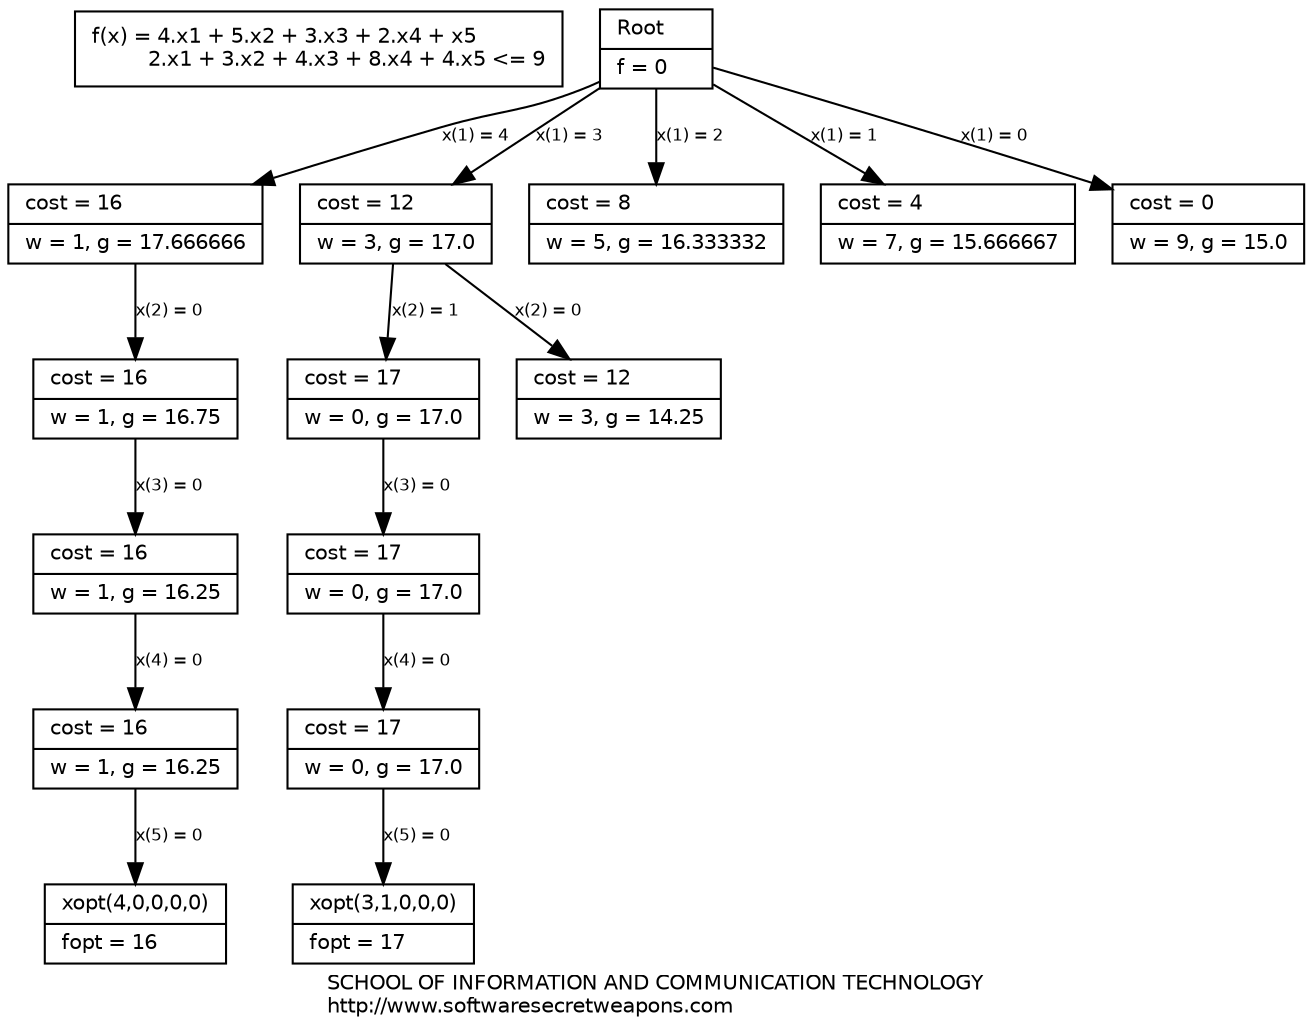 digraph LinguineMap {
  bgcolor="white"; fontcolor="black"; fontname="Helvetica"; fontsize="10.0"; ranksep="equally"; label="SCHOOL\ OF\ INFORMATION\ AND\ COMMUNICATION\ TECHNOLOGY\lhttp\:\/\/www\.softwaresecretweapons\.com\l"; URL="http\:\/\/www\.softwaresecretweapons\.com\l";
  edge [label="", fontcolor="black", fontname="Helvetica", fontsize="10.0", labelfontcolor="black", labelfontname="Helvetica", labelfontsize="10.0"];
  node [label="", fontcolor="black", fontname="Helvetica", fontsize="10.0", shape=record];
  NODE0 [  label="{f\(x\)\ \=\ 4\.x1\ \+\ 5\.x2\ \+\ 3\.x3\ \+\ 2\.x4\ \+\ x5\l\ \ \ \ \ \ \ \ \ 2\.x1\ \+\ 3\.x2\ \+\ 4\.x3\ \+\ 8\.x4\ \+\ 4\.x5\ \<\=\ 9\l}", shape="record", style="solid,filled", color="black", fillcolor="white", fontcolor="black", fontname="Helvetica", fontsize="10.0"];
  NODE1 [  label="{Root\l|f\ \=\ 0\l}", shape="record", style="solid,filled", color="black", fillcolor="white", fontcolor="black", fontname="Helvetica", fontsize="10.0"];
  NODE2 [  label="{cost\ \=\ 16\l|w\ \=\ 1\,\ g\ \=\ 17\.666666\l}", shape="record", style="solid,filled", color="black", fillcolor="white", fontcolor="black", fontname="Helvetica", fontsize="10.0"];
  NODE3 [  label="{cost\ \=\ 16\l|w\ \=\ 1\,\ g\ \=\ 16\.75\l}", shape="record", style="solid,filled", color="black", fillcolor="white", fontcolor="black", fontname="Helvetica", fontsize="10.0"];
  NODE4 [  label="{cost\ \=\ 16\l|w\ \=\ 1\,\ g\ \=\ 16\.25\l}", shape="record", style="solid,filled", color="black", fillcolor="white", fontcolor="black", fontname="Helvetica", fontsize="10.0"];
  NODE5 [  label="{cost\ \=\ 16\l|w\ \=\ 1\,\ g\ \=\ 16\.25\l}", shape="record", style="solid,filled", color="black", fillcolor="white", fontcolor="black", fontname="Helvetica", fontsize="10.0"];
  NODE6 [  label="{xopt\(4\,0\,0\,0\,0\)\l|fopt\ \=\ 16\l}", shape="record", style="solid,filled", color="black", fillcolor="white", fontcolor="black", fontname="Helvetica", fontsize="10.0"];
  NODE7 [  label="{cost\ \=\ 12\l|w\ \=\ 3\,\ g\ \=\ 17\.0\l}", shape="record", style="solid,filled", color="black", fillcolor="white", fontcolor="black", fontname="Helvetica", fontsize="10.0"];
  NODE8 [  label="{cost\ \=\ 17\l|w\ \=\ 0\,\ g\ \=\ 17\.0\l}", shape="record", style="solid,filled", color="black", fillcolor="white", fontcolor="black", fontname="Helvetica", fontsize="10.0"];
  NODE9 [  label="{cost\ \=\ 17\l|w\ \=\ 0\,\ g\ \=\ 17\.0\l}", shape="record", style="solid,filled", color="black", fillcolor="white", fontcolor="black", fontname="Helvetica", fontsize="10.0"];
  NODE10 [  label="{cost\ \=\ 17\l|w\ \=\ 0\,\ g\ \=\ 17\.0\l}", shape="record", style="solid,filled", color="black", fillcolor="white", fontcolor="black", fontname="Helvetica", fontsize="10.0"];
  NODE11 [  label="{xopt\(3\,1\,0\,0\,0\)\l|fopt\ \=\ 17\l}", shape="record", style="solid,filled", color="black", fillcolor="white", fontcolor="black", fontname="Helvetica", fontsize="10.0"];
  NODE12 [  label="{cost\ \=\ 12\l|w\ \=\ 3\,\ g\ \=\ 14\.25\l}", shape="record", style="solid,filled", color="black", fillcolor="white", fontcolor="black", fontname="Helvetica", fontsize="10.0"];
  NODE13 [  label="{cost\ \=\ 8\l|w\ \=\ 5\,\ g\ \=\ 16\.333332\l}", shape="record", style="solid,filled", color="black", fillcolor="white", fontcolor="black", fontname="Helvetica", fontsize="10.0"];
  NODE14 [  label="{cost\ \=\ 4\l|w\ \=\ 7\,\ g\ \=\ 15\.666667\l}", shape="record", style="solid,filled", color="black", fillcolor="white", fontcolor="black", fontname="Helvetica", fontsize="10.0"];
  NODE15 [  label="{cost\ \=\ 0\l|w\ \=\ 9\,\ g\ \=\ 15\.0\l}", shape="record", style="solid,filled", color="black", fillcolor="white", fontcolor="black", fontname="Helvetica", fontsize="10.0"];
  NODE1 -> NODE2 [  label="x(1) = 4", style="solid", color="black", headlabel="", taillabel="", arrowsize=1.0, arrowhead="normal", arrowtail="NONE", labelangle=-25.0, labeldistance=1.5, fontcolor="black", fontname="Helvetica", fontsize="8.0", labelfontcolor="black", labelfontname="Helvetica", labelfontsize="8.0"];
  NODE2 -> NODE3 [  label="x(2) = 0", style="solid", color="black", headlabel="", taillabel="", arrowsize=1.0, arrowhead="normal", arrowtail="NONE", labelangle=-25.0, labeldistance=1.5, fontcolor="black", fontname="Helvetica", fontsize="8.0", labelfontcolor="black", labelfontname="Helvetica", labelfontsize="8.0"];
  NODE3 -> NODE4 [  label="x(3) = 0", style="solid", color="black", headlabel="", taillabel="", arrowsize=1.0, arrowhead="normal", arrowtail="NONE", labelangle=-25.0, labeldistance=1.5, fontcolor="black", fontname="Helvetica", fontsize="8.0", labelfontcolor="black", labelfontname="Helvetica", labelfontsize="8.0"];
  NODE4 -> NODE5 [  label="x(4) = 0", style="solid", color="black", headlabel="", taillabel="", arrowsize=1.0, arrowhead="normal", arrowtail="NONE", labelangle=-25.0, labeldistance=1.5, fontcolor="black", fontname="Helvetica", fontsize="8.0", labelfontcolor="black", labelfontname="Helvetica", labelfontsize="8.0"];
  NODE5 -> NODE6 [  label="x(5) = 0", style="solid", color="black", headlabel="", taillabel="", arrowsize=1.0, arrowhead="normal", arrowtail="NONE", labelangle=-25.0, labeldistance=1.5, fontcolor="black", fontname="Helvetica", fontsize="8.0", labelfontcolor="black", labelfontname="Helvetica", labelfontsize="8.0"];
  NODE1 -> NODE7 [  label="x(1) = 3", style="solid", color="black", headlabel="", taillabel="", arrowsize=1.0, arrowhead="normal", arrowtail="NONE", labelangle=-25.0, labeldistance=1.5, fontcolor="black", fontname="Helvetica", fontsize="8.0", labelfontcolor="black", labelfontname="Helvetica", labelfontsize="8.0"];
  NODE7 -> NODE8 [  label="x(2) = 1", style="solid", color="black", headlabel="", taillabel="", arrowsize=1.0, arrowhead="normal", arrowtail="NONE", labelangle=-25.0, labeldistance=1.5, fontcolor="black", fontname="Helvetica", fontsize="8.0", labelfontcolor="black", labelfontname="Helvetica", labelfontsize="8.0"];
  NODE8 -> NODE9 [  label="x(3) = 0", style="solid", color="black", headlabel="", taillabel="", arrowsize=1.0, arrowhead="normal", arrowtail="NONE", labelangle=-25.0, labeldistance=1.5, fontcolor="black", fontname="Helvetica", fontsize="8.0", labelfontcolor="black", labelfontname="Helvetica", labelfontsize="8.0"];
  NODE9 -> NODE10 [  label="x(4) = 0", style="solid", color="black", headlabel="", taillabel="", arrowsize=1.0, arrowhead="normal", arrowtail="NONE", labelangle=-25.0, labeldistance=1.5, fontcolor="black", fontname="Helvetica", fontsize="8.0", labelfontcolor="black", labelfontname="Helvetica", labelfontsize="8.0"];
  NODE10 -> NODE11 [  label="x(5) = 0", style="solid", color="black", headlabel="", taillabel="", arrowsize=1.0, arrowhead="normal", arrowtail="NONE", labelangle=-25.0, labeldistance=1.5, fontcolor="black", fontname="Helvetica", fontsize="8.0", labelfontcolor="black", labelfontname="Helvetica", labelfontsize="8.0"];
  NODE7 -> NODE12 [  label="x(2) = 0", style="solid", color="black", headlabel="", taillabel="", arrowsize=1.0, arrowhead="normal", arrowtail="NONE", labelangle=-25.0, labeldistance=1.5, fontcolor="black", fontname="Helvetica", fontsize="8.0", labelfontcolor="black", labelfontname="Helvetica", labelfontsize="8.0"];
  NODE1 -> NODE13 [  label="x(1) = 2", style="solid", color="black", headlabel="", taillabel="", arrowsize=1.0, arrowhead="normal", arrowtail="NONE", labelangle=-25.0, labeldistance=1.5, fontcolor="black", fontname="Helvetica", fontsize="8.0", labelfontcolor="black", labelfontname="Helvetica", labelfontsize="8.0"];
  NODE1 -> NODE14 [  label="x(1) = 1", style="solid", color="black", headlabel="", taillabel="", arrowsize=1.0, arrowhead="normal", arrowtail="NONE", labelangle=-25.0, labeldistance=1.5, fontcolor="black", fontname="Helvetica", fontsize="8.0", labelfontcolor="black", labelfontname="Helvetica", labelfontsize="8.0"];
  NODE1 -> NODE15 [  label="x(1) = 0", style="solid", color="black", headlabel="", taillabel="", arrowsize=1.0, arrowhead="normal", arrowtail="NONE", labelangle=-25.0, labeldistance=1.5, fontcolor="black", fontname="Helvetica", fontsize="8.0", labelfontcolor="black", labelfontname="Helvetica", labelfontsize="8.0"];
}
